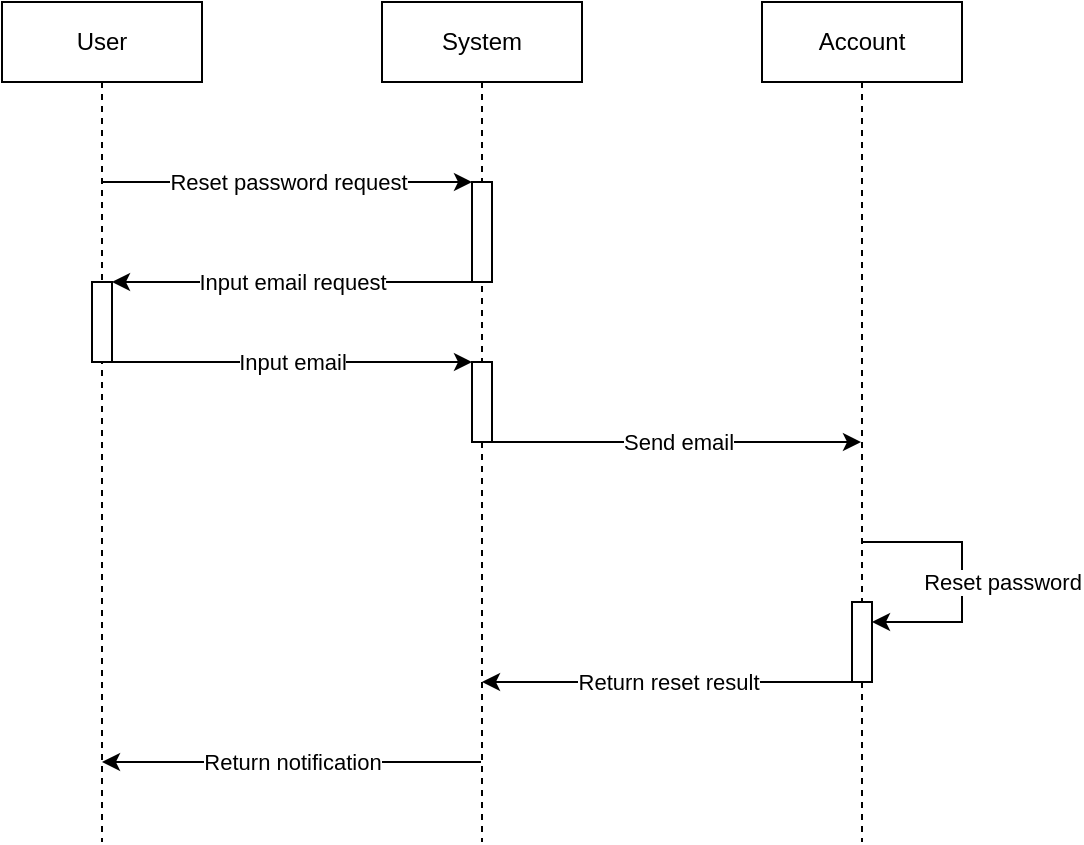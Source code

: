 <mxfile version="21.2.3" type="device">
  <diagram name="Page-1" id="2YBvvXClWsGukQMizWep">
    <mxGraphModel dx="1284" dy="703" grid="1" gridSize="10" guides="1" tooltips="1" connect="1" arrows="1" fold="1" page="1" pageScale="1" pageWidth="850" pageHeight="1100" math="0" shadow="0">
      <root>
        <mxCell id="0" />
        <mxCell id="1" parent="0" />
        <mxCell id="aM9ryv3xv72pqoxQDRHE-1" value="User" style="shape=umlLifeline;perimeter=lifelinePerimeter;whiteSpace=wrap;html=1;container=0;dropTarget=0;collapsible=0;recursiveResize=0;outlineConnect=0;portConstraint=eastwest;newEdgeStyle={&quot;edgeStyle&quot;:&quot;elbowEdgeStyle&quot;,&quot;elbow&quot;:&quot;vertical&quot;,&quot;curved&quot;:0,&quot;rounded&quot;:0};" parent="1" vertex="1">
          <mxGeometry x="40" y="40" width="100" height="420" as="geometry" />
        </mxCell>
        <mxCell id="mqPKHSbgi2pZSmoaDszr-6" value="" style="html=1;points=[];perimeter=orthogonalPerimeter;outlineConnect=0;targetShapes=umlLifeline;portConstraint=eastwest;newEdgeStyle={&quot;edgeStyle&quot;:&quot;elbowEdgeStyle&quot;,&quot;elbow&quot;:&quot;vertical&quot;,&quot;curved&quot;:0,&quot;rounded&quot;:0};" parent="aM9ryv3xv72pqoxQDRHE-1" vertex="1">
          <mxGeometry x="45" y="140" width="10" height="40" as="geometry" />
        </mxCell>
        <mxCell id="aM9ryv3xv72pqoxQDRHE-5" value="System" style="shape=umlLifeline;perimeter=lifelinePerimeter;whiteSpace=wrap;html=1;container=0;dropTarget=0;collapsible=0;recursiveResize=0;outlineConnect=0;portConstraint=eastwest;newEdgeStyle={&quot;edgeStyle&quot;:&quot;elbowEdgeStyle&quot;,&quot;elbow&quot;:&quot;vertical&quot;,&quot;curved&quot;:0,&quot;rounded&quot;:0};" parent="1" vertex="1">
          <mxGeometry x="230" y="40" width="100" height="420" as="geometry" />
        </mxCell>
        <mxCell id="aM9ryv3xv72pqoxQDRHE-6" value="" style="html=1;points=[];perimeter=orthogonalPerimeter;outlineConnect=0;targetShapes=umlLifeline;portConstraint=eastwest;newEdgeStyle={&quot;edgeStyle&quot;:&quot;elbowEdgeStyle&quot;,&quot;elbow&quot;:&quot;vertical&quot;,&quot;curved&quot;:0,&quot;rounded&quot;:0};" parent="aM9ryv3xv72pqoxQDRHE-5" vertex="1">
          <mxGeometry x="45" y="90" width="10" height="50" as="geometry" />
        </mxCell>
        <mxCell id="mqPKHSbgi2pZSmoaDszr-10" value="" style="html=1;points=[];perimeter=orthogonalPerimeter;outlineConnect=0;targetShapes=umlLifeline;portConstraint=eastwest;newEdgeStyle={&quot;edgeStyle&quot;:&quot;elbowEdgeStyle&quot;,&quot;elbow&quot;:&quot;vertical&quot;,&quot;curved&quot;:0,&quot;rounded&quot;:0};" parent="aM9ryv3xv72pqoxQDRHE-5" vertex="1">
          <mxGeometry x="45" y="180" width="10" height="40" as="geometry" />
        </mxCell>
        <mxCell id="mqPKHSbgi2pZSmoaDszr-1" value="Account" style="shape=umlLifeline;perimeter=lifelinePerimeter;whiteSpace=wrap;html=1;container=0;dropTarget=0;collapsible=0;recursiveResize=0;outlineConnect=0;portConstraint=eastwest;newEdgeStyle={&quot;edgeStyle&quot;:&quot;elbowEdgeStyle&quot;,&quot;elbow&quot;:&quot;vertical&quot;,&quot;curved&quot;:0,&quot;rounded&quot;:0};" parent="1" vertex="1">
          <mxGeometry x="420" y="40" width="100" height="420" as="geometry" />
        </mxCell>
        <mxCell id="mqPKHSbgi2pZSmoaDszr-18" value="" style="endArrow=classic;html=1;rounded=0;" parent="mqPKHSbgi2pZSmoaDszr-1" source="mqPKHSbgi2pZSmoaDszr-1" target="mqPKHSbgi2pZSmoaDszr-20" edge="1">
          <mxGeometry relative="1" as="geometry">
            <mxPoint x="-125" y="230" as="sourcePoint" />
            <mxPoint x="55" y="230" as="targetPoint" />
            <Array as="points">
              <mxPoint x="70" y="270" />
              <mxPoint x="100" y="270" />
              <mxPoint x="100" y="310" />
            </Array>
          </mxGeometry>
        </mxCell>
        <mxCell id="mqPKHSbgi2pZSmoaDszr-19" value="Reset password" style="edgeLabel;resizable=0;html=1;align=center;verticalAlign=middle;" parent="mqPKHSbgi2pZSmoaDszr-18" connectable="0" vertex="1">
          <mxGeometry relative="1" as="geometry">
            <mxPoint x="20" y="2" as="offset" />
          </mxGeometry>
        </mxCell>
        <mxCell id="mqPKHSbgi2pZSmoaDszr-20" value="" style="html=1;points=[];perimeter=orthogonalPerimeter;outlineConnect=0;targetShapes=umlLifeline;portConstraint=eastwest;newEdgeStyle={&quot;edgeStyle&quot;:&quot;elbowEdgeStyle&quot;,&quot;elbow&quot;:&quot;vertical&quot;,&quot;curved&quot;:0,&quot;rounded&quot;:0};" parent="mqPKHSbgi2pZSmoaDszr-1" vertex="1">
          <mxGeometry x="45" y="300" width="10" height="40" as="geometry" />
        </mxCell>
        <mxCell id="mqPKHSbgi2pZSmoaDszr-3" value="" style="endArrow=classic;html=1;rounded=0;" parent="1" source="aM9ryv3xv72pqoxQDRHE-1" target="aM9ryv3xv72pqoxQDRHE-6" edge="1">
          <mxGeometry relative="1" as="geometry">
            <mxPoint x="95" y="130" as="sourcePoint" />
            <mxPoint x="500" y="170" as="targetPoint" />
            <Array as="points">
              <mxPoint x="190" y="130" />
            </Array>
          </mxGeometry>
        </mxCell>
        <mxCell id="mqPKHSbgi2pZSmoaDszr-4" value="Reset password request" style="edgeLabel;resizable=0;html=1;align=center;verticalAlign=middle;" parent="mqPKHSbgi2pZSmoaDszr-3" connectable="0" vertex="1">
          <mxGeometry relative="1" as="geometry" />
        </mxCell>
        <mxCell id="mqPKHSbgi2pZSmoaDszr-7" value="" style="endArrow=classic;html=1;rounded=0;" parent="1" source="aM9ryv3xv72pqoxQDRHE-6" target="mqPKHSbgi2pZSmoaDszr-6" edge="1">
          <mxGeometry relative="1" as="geometry">
            <mxPoint x="340" y="170" as="sourcePoint" />
            <mxPoint x="500" y="170" as="targetPoint" />
          </mxGeometry>
        </mxCell>
        <mxCell id="mqPKHSbgi2pZSmoaDszr-8" value="Input email request" style="edgeLabel;resizable=0;html=1;align=center;verticalAlign=middle;" parent="mqPKHSbgi2pZSmoaDszr-7" connectable="0" vertex="1">
          <mxGeometry relative="1" as="geometry" />
        </mxCell>
        <mxCell id="mqPKHSbgi2pZSmoaDszr-11" value="" style="endArrow=classic;html=1;rounded=0;" parent="1" source="mqPKHSbgi2pZSmoaDszr-6" target="mqPKHSbgi2pZSmoaDszr-10" edge="1">
          <mxGeometry relative="1" as="geometry">
            <mxPoint x="140" y="300" as="sourcePoint" />
            <mxPoint x="300" y="300" as="targetPoint" />
          </mxGeometry>
        </mxCell>
        <mxCell id="mqPKHSbgi2pZSmoaDszr-12" value="Input email" style="edgeLabel;resizable=0;html=1;align=center;verticalAlign=middle;" parent="mqPKHSbgi2pZSmoaDszr-11" connectable="0" vertex="1">
          <mxGeometry relative="1" as="geometry" />
        </mxCell>
        <mxCell id="mqPKHSbgi2pZSmoaDszr-15" value="" style="endArrow=classic;html=1;rounded=0;" parent="1" edge="1">
          <mxGeometry relative="1" as="geometry">
            <mxPoint x="285" y="260" as="sourcePoint" />
            <mxPoint x="469.5" y="260" as="targetPoint" />
          </mxGeometry>
        </mxCell>
        <mxCell id="mqPKHSbgi2pZSmoaDszr-16" value="Send email" style="edgeLabel;resizable=0;html=1;align=center;verticalAlign=middle;" parent="mqPKHSbgi2pZSmoaDszr-15" connectable="0" vertex="1">
          <mxGeometry relative="1" as="geometry" />
        </mxCell>
        <mxCell id="mqPKHSbgi2pZSmoaDszr-23" value="" style="endArrow=classic;html=1;rounded=0;" parent="1" source="mqPKHSbgi2pZSmoaDszr-20" target="aM9ryv3xv72pqoxQDRHE-5" edge="1">
          <mxGeometry relative="1" as="geometry">
            <mxPoint x="295" y="270" as="sourcePoint" />
            <mxPoint x="285" y="420" as="targetPoint" />
            <Array as="points">
              <mxPoint x="430" y="380" />
            </Array>
          </mxGeometry>
        </mxCell>
        <mxCell id="mqPKHSbgi2pZSmoaDszr-24" value="Return reset result" style="edgeLabel;resizable=0;html=1;align=center;verticalAlign=middle;" parent="mqPKHSbgi2pZSmoaDszr-23" connectable="0" vertex="1">
          <mxGeometry relative="1" as="geometry" />
        </mxCell>
        <mxCell id="mqPKHSbgi2pZSmoaDszr-25" value="" style="endArrow=classic;html=1;rounded=0;" parent="1" source="aM9ryv3xv72pqoxQDRHE-5" target="aM9ryv3xv72pqoxQDRHE-1" edge="1">
          <mxGeometry relative="1" as="geometry">
            <mxPoint x="475" y="430" as="sourcePoint" />
            <mxPoint x="295" y="430" as="targetPoint" />
            <Array as="points">
              <mxPoint x="270" y="420" />
              <mxPoint x="250" y="420" />
            </Array>
          </mxGeometry>
        </mxCell>
        <mxCell id="mqPKHSbgi2pZSmoaDszr-26" value="Return notification" style="edgeLabel;resizable=0;html=1;align=center;verticalAlign=middle;" parent="mqPKHSbgi2pZSmoaDszr-25" connectable="0" vertex="1">
          <mxGeometry relative="1" as="geometry" />
        </mxCell>
      </root>
    </mxGraphModel>
  </diagram>
</mxfile>
